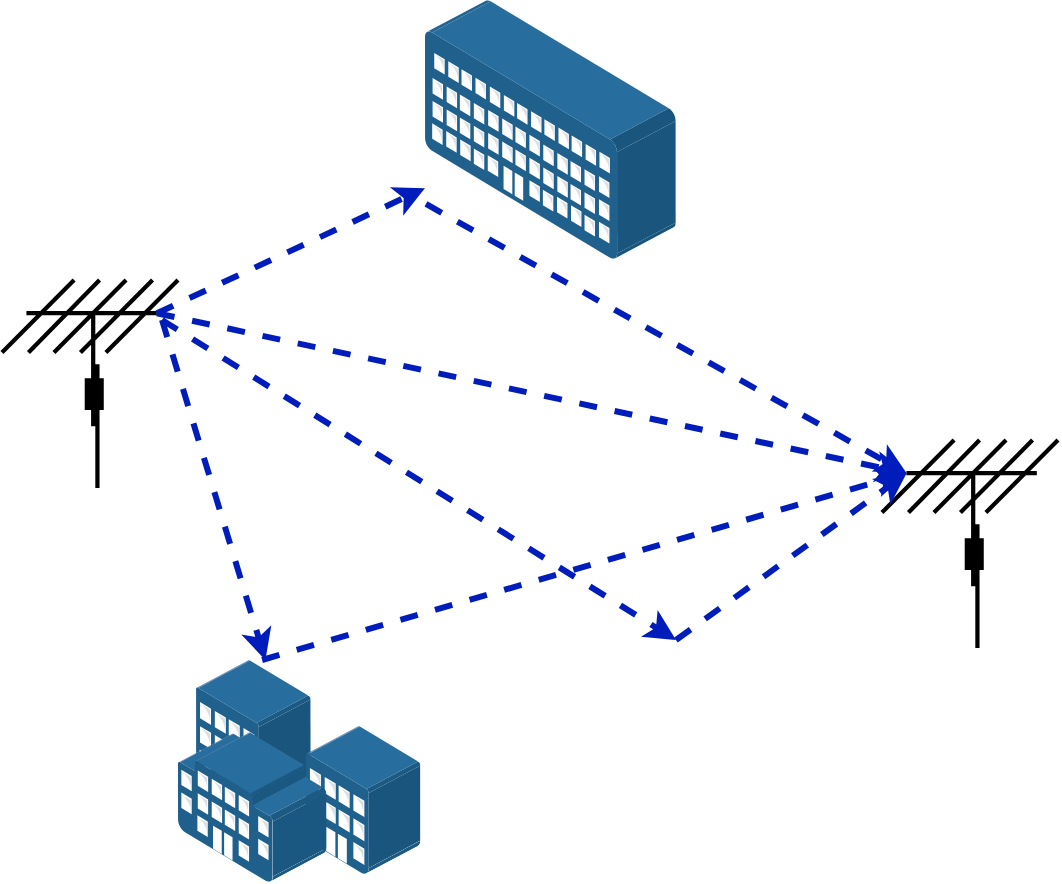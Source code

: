 <mxfile version="10.7.5" type="device"><diagram id="vWwySvQi0G3WSzaxLd-U" name="Page-1"><mxGraphModel dx="834" dy="480" grid="1" gridSize="10" guides="1" tooltips="1" connect="1" arrows="1" fold="1" page="1" pageScale="1" pageWidth="850" pageHeight="1100" math="0" shadow="0"><root><mxCell id="0"/><mxCell id="1" parent="0"/><mxCell id="0BLe4czfNeztnXDCmkUn-1" value="" style="shape=mxgraph.cisco.wireless.antenna;html=1;dashed=0;fillColor=#036897;strokeColor=#ffffff;strokeWidth=2;verticalLabelPosition=bottom;verticalAlign=top" vertex="1" parent="1"><mxGeometry x="160" y="160" width="88" height="104" as="geometry"/></mxCell><mxCell id="0BLe4czfNeztnXDCmkUn-3" value="" style="shape=mxgraph.cisco.wireless.antenna;html=1;dashed=0;fillColor=#036897;strokeColor=#ffffff;strokeWidth=2;verticalLabelPosition=bottom;verticalAlign=top" vertex="1" parent="1"><mxGeometry x="600" y="240" width="88" height="104" as="geometry"/></mxCell><mxCell id="0BLe4czfNeztnXDCmkUn-4" value="" style="points=[];aspect=fixed;html=1;align=center;shadow=0;dashed=0;image;image=img/lib/allied_telesis/buildings/Long_Building.svg;" vertex="1" parent="1"><mxGeometry x="371.5" y="20" width="125.4" height="129.6" as="geometry"/></mxCell><mxCell id="0BLe4czfNeztnXDCmkUn-5" value="" style="points=[];aspect=fixed;html=1;align=center;shadow=0;dashed=0;image;image=img/lib/allied_telesis/buildings/Building_Cluster.svg;" vertex="1" parent="1"><mxGeometry x="248" y="350" width="121.2" height="111" as="geometry"/></mxCell><mxCell id="0BLe4czfNeztnXDCmkUn-6" value="" style="shape=image;html=1;verticalAlign=top;verticalLabelPosition=bottom;labelBackgroundColor=#ffffff;imageAspect=0;aspect=fixed;image=https://cdn3.iconfinder.com/data/icons/eco-flat-2/512/Nature_plant_tree-128.png" vertex="1" parent="1"><mxGeometry x="460" y="340" width="74" height="74" as="geometry"/></mxCell><mxCell id="0BLe4czfNeztnXDCmkUn-7" value="" style="endArrow=classic;html=1;entryX=0.14;entryY=0.16;entryDx=0;entryDy=0;entryPerimeter=0;exitX=0.88;exitY=0.16;exitDx=0;exitDy=0;exitPerimeter=0;fillColor=#0050ef;strokeColor=#001DBC;strokeWidth=3;dashed=1;" edge="1" parent="1" source="0BLe4czfNeztnXDCmkUn-1" target="0BLe4czfNeztnXDCmkUn-3"><mxGeometry width="50" height="50" relative="1" as="geometry"><mxPoint x="160" y="530" as="sourcePoint"/><mxPoint x="210" y="480" as="targetPoint"/></mxGeometry></mxCell><mxCell id="0BLe4czfNeztnXDCmkUn-8" value="" style="endArrow=classic;html=1;exitX=0.88;exitY=0.16;exitDx=0;exitDy=0;exitPerimeter=0;fillColor=#0050ef;strokeColor=#001DBC;strokeWidth=3;dashed=1;" edge="1" parent="1" source="0BLe4czfNeztnXDCmkUn-1" target="0BLe4czfNeztnXDCmkUn-4"><mxGeometry width="50" height="50" relative="1" as="geometry"><mxPoint x="247" y="187" as="sourcePoint"/><mxPoint x="622" y="267" as="targetPoint"/></mxGeometry></mxCell><mxCell id="0BLe4czfNeztnXDCmkUn-9" value="" style="endArrow=classic;html=1;exitX=0.004;exitY=0.787;exitDx=0;exitDy=0;exitPerimeter=0;fillColor=#0050ef;strokeColor=#001DBC;strokeWidth=3;dashed=1;entryX=0.14;entryY=0.16;entryDx=0;entryDy=0;entryPerimeter=0;" edge="1" parent="1" source="0BLe4czfNeztnXDCmkUn-4" target="0BLe4czfNeztnXDCmkUn-3"><mxGeometry width="50" height="50" relative="1" as="geometry"><mxPoint x="393" y="193" as="sourcePoint"/><mxPoint x="610" y="260" as="targetPoint"/></mxGeometry></mxCell><mxCell id="0BLe4czfNeztnXDCmkUn-10" value="" style="endArrow=classic;html=1;fillColor=#0050ef;strokeColor=#001DBC;strokeWidth=3;dashed=1;" edge="1" parent="1" target="0BLe4czfNeztnXDCmkUn-5"><mxGeometry width="50" height="50" relative="1" as="geometry"><mxPoint x="240" y="180" as="sourcePoint"/><mxPoint x="391.5" y="134.115" as="targetPoint"/></mxGeometry></mxCell><mxCell id="0BLe4czfNeztnXDCmkUn-11" value="" style="endArrow=classic;html=1;exitX=0.347;exitY=0;exitDx=0;exitDy=0;exitPerimeter=0;fillColor=#0050ef;strokeColor=#001DBC;strokeWidth=3;dashed=1;entryX=0.14;entryY=0.16;entryDx=0;entryDy=0;entryPerimeter=0;" edge="1" parent="1" source="0BLe4czfNeztnXDCmkUn-5" target="0BLe4czfNeztnXDCmkUn-3"><mxGeometry width="50" height="50" relative="1" as="geometry"><mxPoint x="267" y="207" as="sourcePoint"/><mxPoint x="401.5" y="144.115" as="targetPoint"/></mxGeometry></mxCell><mxCell id="0BLe4czfNeztnXDCmkUn-12" value="" style="endArrow=classic;html=1;fillColor=#0050ef;strokeColor=#001DBC;strokeWidth=3;dashed=1;entryX=0.5;entryY=0;entryDx=0;entryDy=0;" edge="1" parent="1" target="0BLe4czfNeztnXDCmkUn-6"><mxGeometry width="50" height="50" relative="1" as="geometry"><mxPoint x="240" y="180" as="sourcePoint"/><mxPoint x="411.5" y="154.115" as="targetPoint"/></mxGeometry></mxCell><mxCell id="0BLe4czfNeztnXDCmkUn-13" value="" style="endArrow=classic;html=1;exitX=0.5;exitY=0;exitDx=0;exitDy=0;fillColor=#0050ef;strokeColor=#001DBC;strokeWidth=3;dashed=1;entryX=0.14;entryY=0.16;entryDx=0;entryDy=0;entryPerimeter=0;" edge="1" parent="1" source="0BLe4czfNeztnXDCmkUn-6" target="0BLe4czfNeztnXDCmkUn-3"><mxGeometry width="50" height="50" relative="1" as="geometry"><mxPoint x="287" y="227" as="sourcePoint"/><mxPoint x="421.5" y="164.115" as="targetPoint"/></mxGeometry></mxCell></root></mxGraphModel></diagram></mxfile>